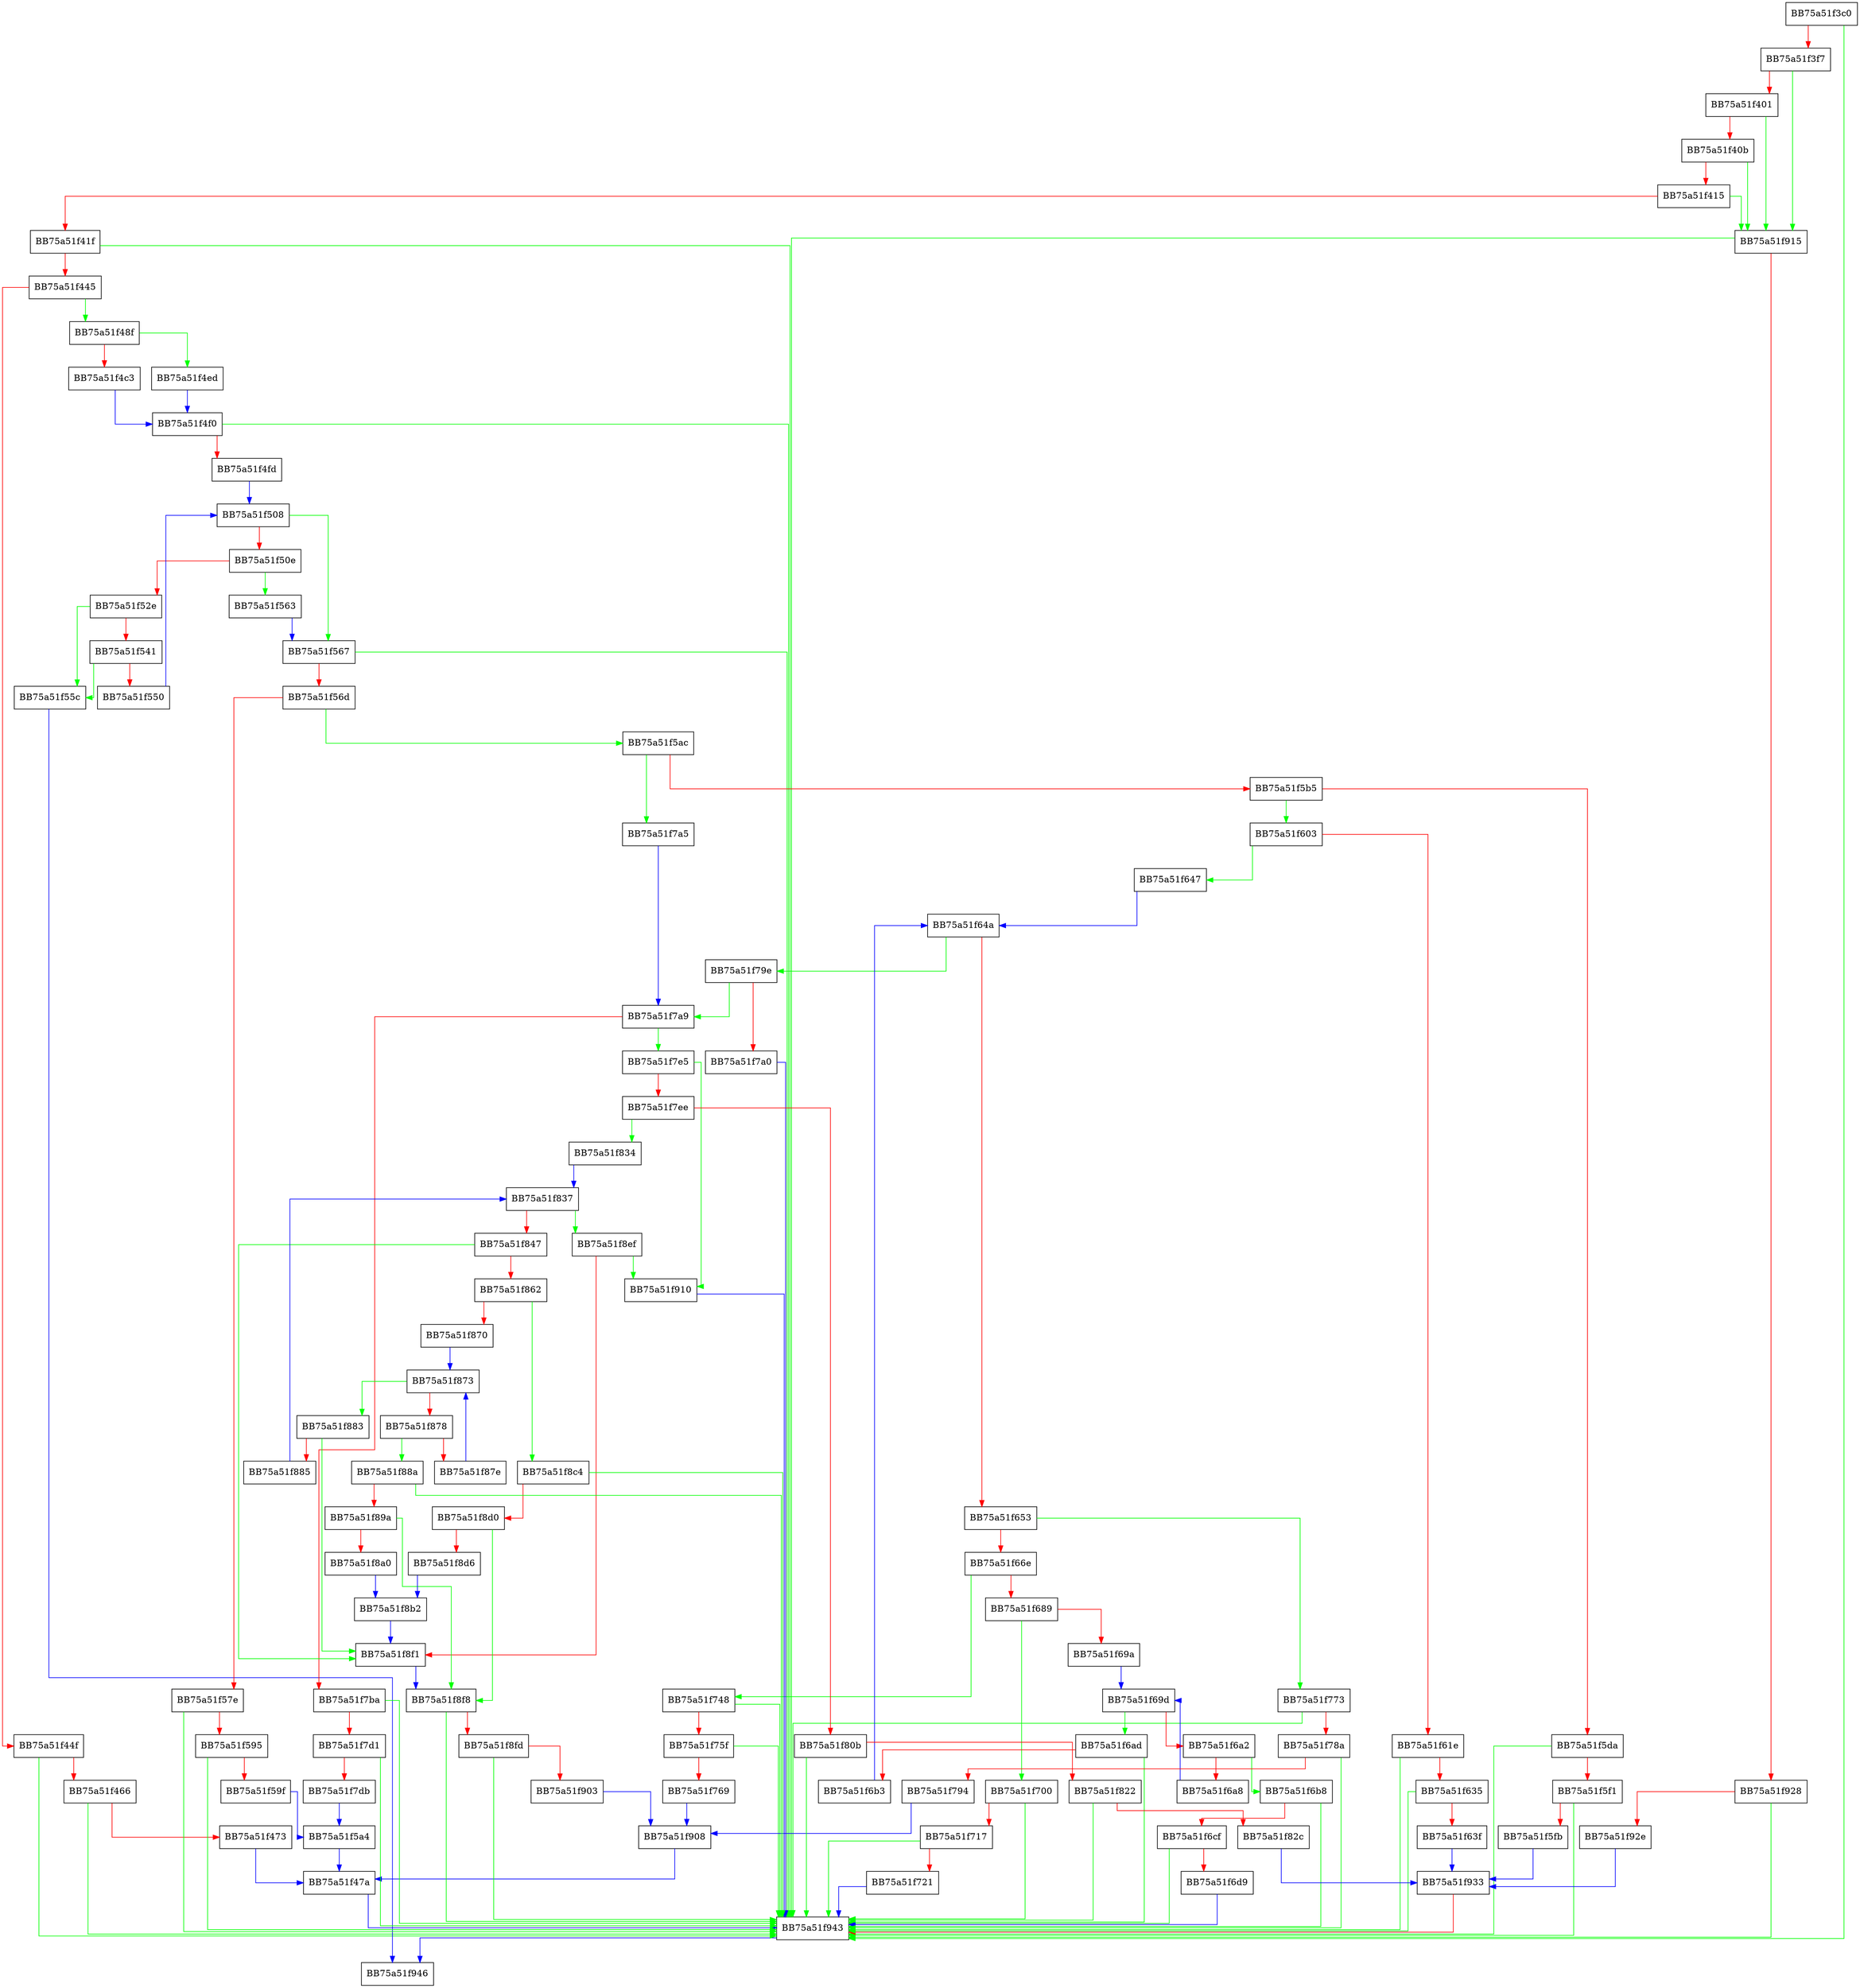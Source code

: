 digraph Read {
  node [shape="box"];
  graph [splines=ortho];
  BB75a51f3c0 -> BB75a51f943 [color="green"];
  BB75a51f3c0 -> BB75a51f3f7 [color="red"];
  BB75a51f3f7 -> BB75a51f915 [color="green"];
  BB75a51f3f7 -> BB75a51f401 [color="red"];
  BB75a51f401 -> BB75a51f915 [color="green"];
  BB75a51f401 -> BB75a51f40b [color="red"];
  BB75a51f40b -> BB75a51f915 [color="green"];
  BB75a51f40b -> BB75a51f415 [color="red"];
  BB75a51f415 -> BB75a51f915 [color="green"];
  BB75a51f415 -> BB75a51f41f [color="red"];
  BB75a51f41f -> BB75a51f943 [color="green"];
  BB75a51f41f -> BB75a51f445 [color="red"];
  BB75a51f445 -> BB75a51f48f [color="green"];
  BB75a51f445 -> BB75a51f44f [color="red"];
  BB75a51f44f -> BB75a51f943 [color="green"];
  BB75a51f44f -> BB75a51f466 [color="red"];
  BB75a51f466 -> BB75a51f943 [color="green"];
  BB75a51f466 -> BB75a51f473 [color="red"];
  BB75a51f473 -> BB75a51f47a [color="blue"];
  BB75a51f47a -> BB75a51f943 [color="blue"];
  BB75a51f48f -> BB75a51f4ed [color="green"];
  BB75a51f48f -> BB75a51f4c3 [color="red"];
  BB75a51f4c3 -> BB75a51f4f0 [color="blue"];
  BB75a51f4ed -> BB75a51f4f0 [color="blue"];
  BB75a51f4f0 -> BB75a51f943 [color="green"];
  BB75a51f4f0 -> BB75a51f4fd [color="red"];
  BB75a51f4fd -> BB75a51f508 [color="blue"];
  BB75a51f508 -> BB75a51f567 [color="green"];
  BB75a51f508 -> BB75a51f50e [color="red"];
  BB75a51f50e -> BB75a51f563 [color="green"];
  BB75a51f50e -> BB75a51f52e [color="red"];
  BB75a51f52e -> BB75a51f55c [color="green"];
  BB75a51f52e -> BB75a51f541 [color="red"];
  BB75a51f541 -> BB75a51f55c [color="green"];
  BB75a51f541 -> BB75a51f550 [color="red"];
  BB75a51f550 -> BB75a51f508 [color="blue"];
  BB75a51f55c -> BB75a51f946 [color="blue"];
  BB75a51f563 -> BB75a51f567 [color="blue"];
  BB75a51f567 -> BB75a51f943 [color="green"];
  BB75a51f567 -> BB75a51f56d [color="red"];
  BB75a51f56d -> BB75a51f5ac [color="green"];
  BB75a51f56d -> BB75a51f57e [color="red"];
  BB75a51f57e -> BB75a51f943 [color="green"];
  BB75a51f57e -> BB75a51f595 [color="red"];
  BB75a51f595 -> BB75a51f943 [color="green"];
  BB75a51f595 -> BB75a51f59f [color="red"];
  BB75a51f59f -> BB75a51f5a4 [color="blue"];
  BB75a51f5a4 -> BB75a51f47a [color="blue"];
  BB75a51f5ac -> BB75a51f7a5 [color="green"];
  BB75a51f5ac -> BB75a51f5b5 [color="red"];
  BB75a51f5b5 -> BB75a51f603 [color="green"];
  BB75a51f5b5 -> BB75a51f5da [color="red"];
  BB75a51f5da -> BB75a51f943 [color="green"];
  BB75a51f5da -> BB75a51f5f1 [color="red"];
  BB75a51f5f1 -> BB75a51f943 [color="green"];
  BB75a51f5f1 -> BB75a51f5fb [color="red"];
  BB75a51f5fb -> BB75a51f933 [color="blue"];
  BB75a51f603 -> BB75a51f647 [color="green"];
  BB75a51f603 -> BB75a51f61e [color="red"];
  BB75a51f61e -> BB75a51f943 [color="green"];
  BB75a51f61e -> BB75a51f635 [color="red"];
  BB75a51f635 -> BB75a51f943 [color="green"];
  BB75a51f635 -> BB75a51f63f [color="red"];
  BB75a51f63f -> BB75a51f933 [color="blue"];
  BB75a51f647 -> BB75a51f64a [color="blue"];
  BB75a51f64a -> BB75a51f79e [color="green"];
  BB75a51f64a -> BB75a51f653 [color="red"];
  BB75a51f653 -> BB75a51f773 [color="green"];
  BB75a51f653 -> BB75a51f66e [color="red"];
  BB75a51f66e -> BB75a51f748 [color="green"];
  BB75a51f66e -> BB75a51f689 [color="red"];
  BB75a51f689 -> BB75a51f700 [color="green"];
  BB75a51f689 -> BB75a51f69a [color="red"];
  BB75a51f69a -> BB75a51f69d [color="blue"];
  BB75a51f69d -> BB75a51f6ad [color="green"];
  BB75a51f69d -> BB75a51f6a2 [color="red"];
  BB75a51f6a2 -> BB75a51f6b8 [color="green"];
  BB75a51f6a2 -> BB75a51f6a8 [color="red"];
  BB75a51f6a8 -> BB75a51f69d [color="blue"];
  BB75a51f6ad -> BB75a51f943 [color="green"];
  BB75a51f6ad -> BB75a51f6b3 [color="red"];
  BB75a51f6b3 -> BB75a51f64a [color="blue"];
  BB75a51f6b8 -> BB75a51f943 [color="green"];
  BB75a51f6b8 -> BB75a51f6cf [color="red"];
  BB75a51f6cf -> BB75a51f943 [color="green"];
  BB75a51f6cf -> BB75a51f6d9 [color="red"];
  BB75a51f6d9 -> BB75a51f943 [color="blue"];
  BB75a51f700 -> BB75a51f943 [color="green"];
  BB75a51f700 -> BB75a51f717 [color="red"];
  BB75a51f717 -> BB75a51f943 [color="green"];
  BB75a51f717 -> BB75a51f721 [color="red"];
  BB75a51f721 -> BB75a51f943 [color="blue"];
  BB75a51f748 -> BB75a51f943 [color="green"];
  BB75a51f748 -> BB75a51f75f [color="red"];
  BB75a51f75f -> BB75a51f943 [color="green"];
  BB75a51f75f -> BB75a51f769 [color="red"];
  BB75a51f769 -> BB75a51f908 [color="blue"];
  BB75a51f773 -> BB75a51f943 [color="green"];
  BB75a51f773 -> BB75a51f78a [color="red"];
  BB75a51f78a -> BB75a51f943 [color="green"];
  BB75a51f78a -> BB75a51f794 [color="red"];
  BB75a51f794 -> BB75a51f908 [color="blue"];
  BB75a51f79e -> BB75a51f7a9 [color="green"];
  BB75a51f79e -> BB75a51f7a0 [color="red"];
  BB75a51f7a0 -> BB75a51f943 [color="blue"];
  BB75a51f7a5 -> BB75a51f7a9 [color="blue"];
  BB75a51f7a9 -> BB75a51f7e5 [color="green"];
  BB75a51f7a9 -> BB75a51f7ba [color="red"];
  BB75a51f7ba -> BB75a51f943 [color="green"];
  BB75a51f7ba -> BB75a51f7d1 [color="red"];
  BB75a51f7d1 -> BB75a51f943 [color="green"];
  BB75a51f7d1 -> BB75a51f7db [color="red"];
  BB75a51f7db -> BB75a51f5a4 [color="blue"];
  BB75a51f7e5 -> BB75a51f910 [color="green"];
  BB75a51f7e5 -> BB75a51f7ee [color="red"];
  BB75a51f7ee -> BB75a51f834 [color="green"];
  BB75a51f7ee -> BB75a51f80b [color="red"];
  BB75a51f80b -> BB75a51f943 [color="green"];
  BB75a51f80b -> BB75a51f822 [color="red"];
  BB75a51f822 -> BB75a51f943 [color="green"];
  BB75a51f822 -> BB75a51f82c [color="red"];
  BB75a51f82c -> BB75a51f933 [color="blue"];
  BB75a51f834 -> BB75a51f837 [color="blue"];
  BB75a51f837 -> BB75a51f8ef [color="green"];
  BB75a51f837 -> BB75a51f847 [color="red"];
  BB75a51f847 -> BB75a51f8f1 [color="green"];
  BB75a51f847 -> BB75a51f862 [color="red"];
  BB75a51f862 -> BB75a51f8c4 [color="green"];
  BB75a51f862 -> BB75a51f870 [color="red"];
  BB75a51f870 -> BB75a51f873 [color="blue"];
  BB75a51f873 -> BB75a51f883 [color="green"];
  BB75a51f873 -> BB75a51f878 [color="red"];
  BB75a51f878 -> BB75a51f88a [color="green"];
  BB75a51f878 -> BB75a51f87e [color="red"];
  BB75a51f87e -> BB75a51f873 [color="blue"];
  BB75a51f883 -> BB75a51f8f1 [color="green"];
  BB75a51f883 -> BB75a51f885 [color="red"];
  BB75a51f885 -> BB75a51f837 [color="blue"];
  BB75a51f88a -> BB75a51f943 [color="green"];
  BB75a51f88a -> BB75a51f89a [color="red"];
  BB75a51f89a -> BB75a51f8f8 [color="green"];
  BB75a51f89a -> BB75a51f8a0 [color="red"];
  BB75a51f8a0 -> BB75a51f8b2 [color="blue"];
  BB75a51f8b2 -> BB75a51f8f1 [color="blue"];
  BB75a51f8c4 -> BB75a51f943 [color="green"];
  BB75a51f8c4 -> BB75a51f8d0 [color="red"];
  BB75a51f8d0 -> BB75a51f8f8 [color="green"];
  BB75a51f8d0 -> BB75a51f8d6 [color="red"];
  BB75a51f8d6 -> BB75a51f8b2 [color="blue"];
  BB75a51f8ef -> BB75a51f910 [color="green"];
  BB75a51f8ef -> BB75a51f8f1 [color="red"];
  BB75a51f8f1 -> BB75a51f8f8 [color="blue"];
  BB75a51f8f8 -> BB75a51f943 [color="green"];
  BB75a51f8f8 -> BB75a51f8fd [color="red"];
  BB75a51f8fd -> BB75a51f943 [color="green"];
  BB75a51f8fd -> BB75a51f903 [color="red"];
  BB75a51f903 -> BB75a51f908 [color="blue"];
  BB75a51f908 -> BB75a51f47a [color="blue"];
  BB75a51f910 -> BB75a51f943 [color="blue"];
  BB75a51f915 -> BB75a51f943 [color="green"];
  BB75a51f915 -> BB75a51f928 [color="red"];
  BB75a51f928 -> BB75a51f943 [color="green"];
  BB75a51f928 -> BB75a51f92e [color="red"];
  BB75a51f92e -> BB75a51f933 [color="blue"];
  BB75a51f933 -> BB75a51f943 [color="red"];
  BB75a51f943 -> BB75a51f946 [color="blue"];
}